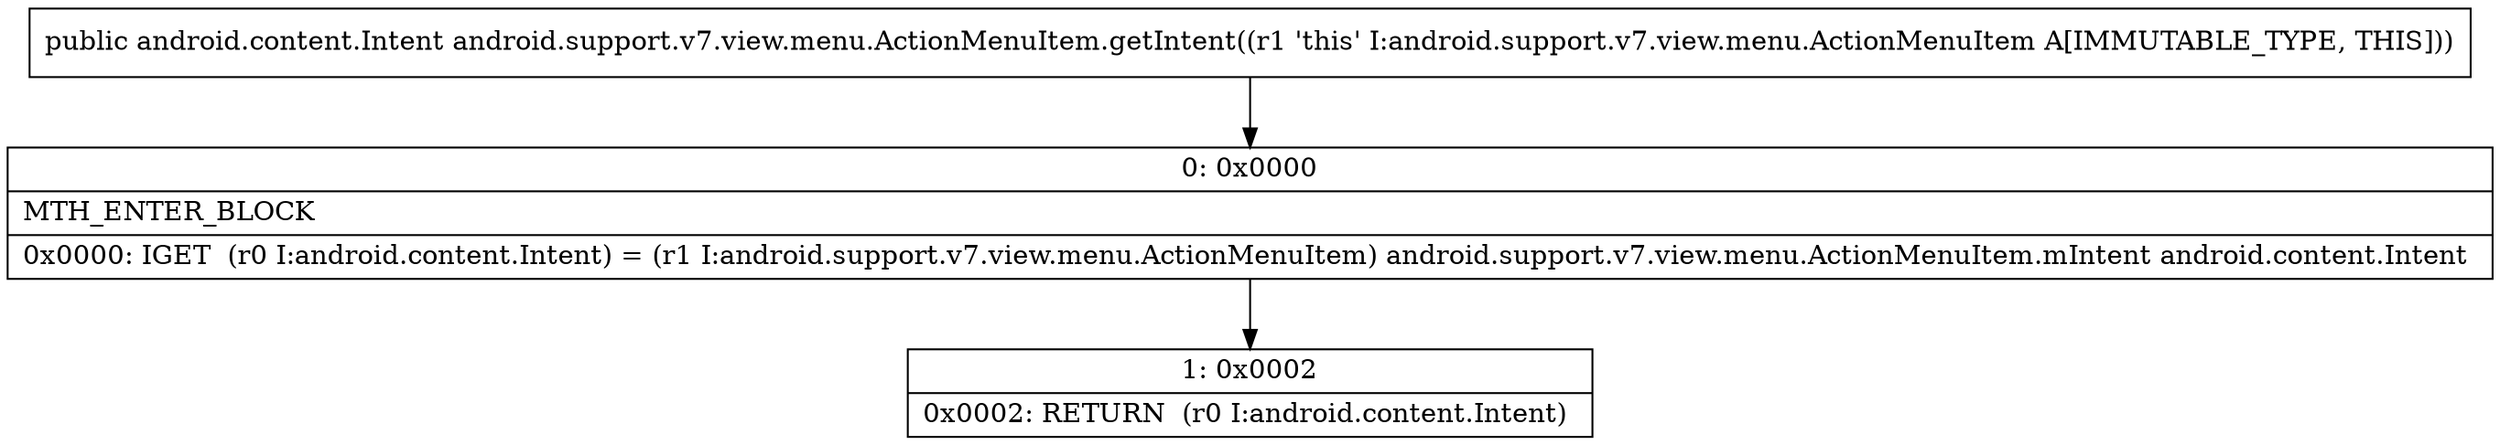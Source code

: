 digraph "CFG forandroid.support.v7.view.menu.ActionMenuItem.getIntent()Landroid\/content\/Intent;" {
Node_0 [shape=record,label="{0\:\ 0x0000|MTH_ENTER_BLOCK\l|0x0000: IGET  (r0 I:android.content.Intent) = (r1 I:android.support.v7.view.menu.ActionMenuItem) android.support.v7.view.menu.ActionMenuItem.mIntent android.content.Intent \l}"];
Node_1 [shape=record,label="{1\:\ 0x0002|0x0002: RETURN  (r0 I:android.content.Intent) \l}"];
MethodNode[shape=record,label="{public android.content.Intent android.support.v7.view.menu.ActionMenuItem.getIntent((r1 'this' I:android.support.v7.view.menu.ActionMenuItem A[IMMUTABLE_TYPE, THIS])) }"];
MethodNode -> Node_0;
Node_0 -> Node_1;
}

